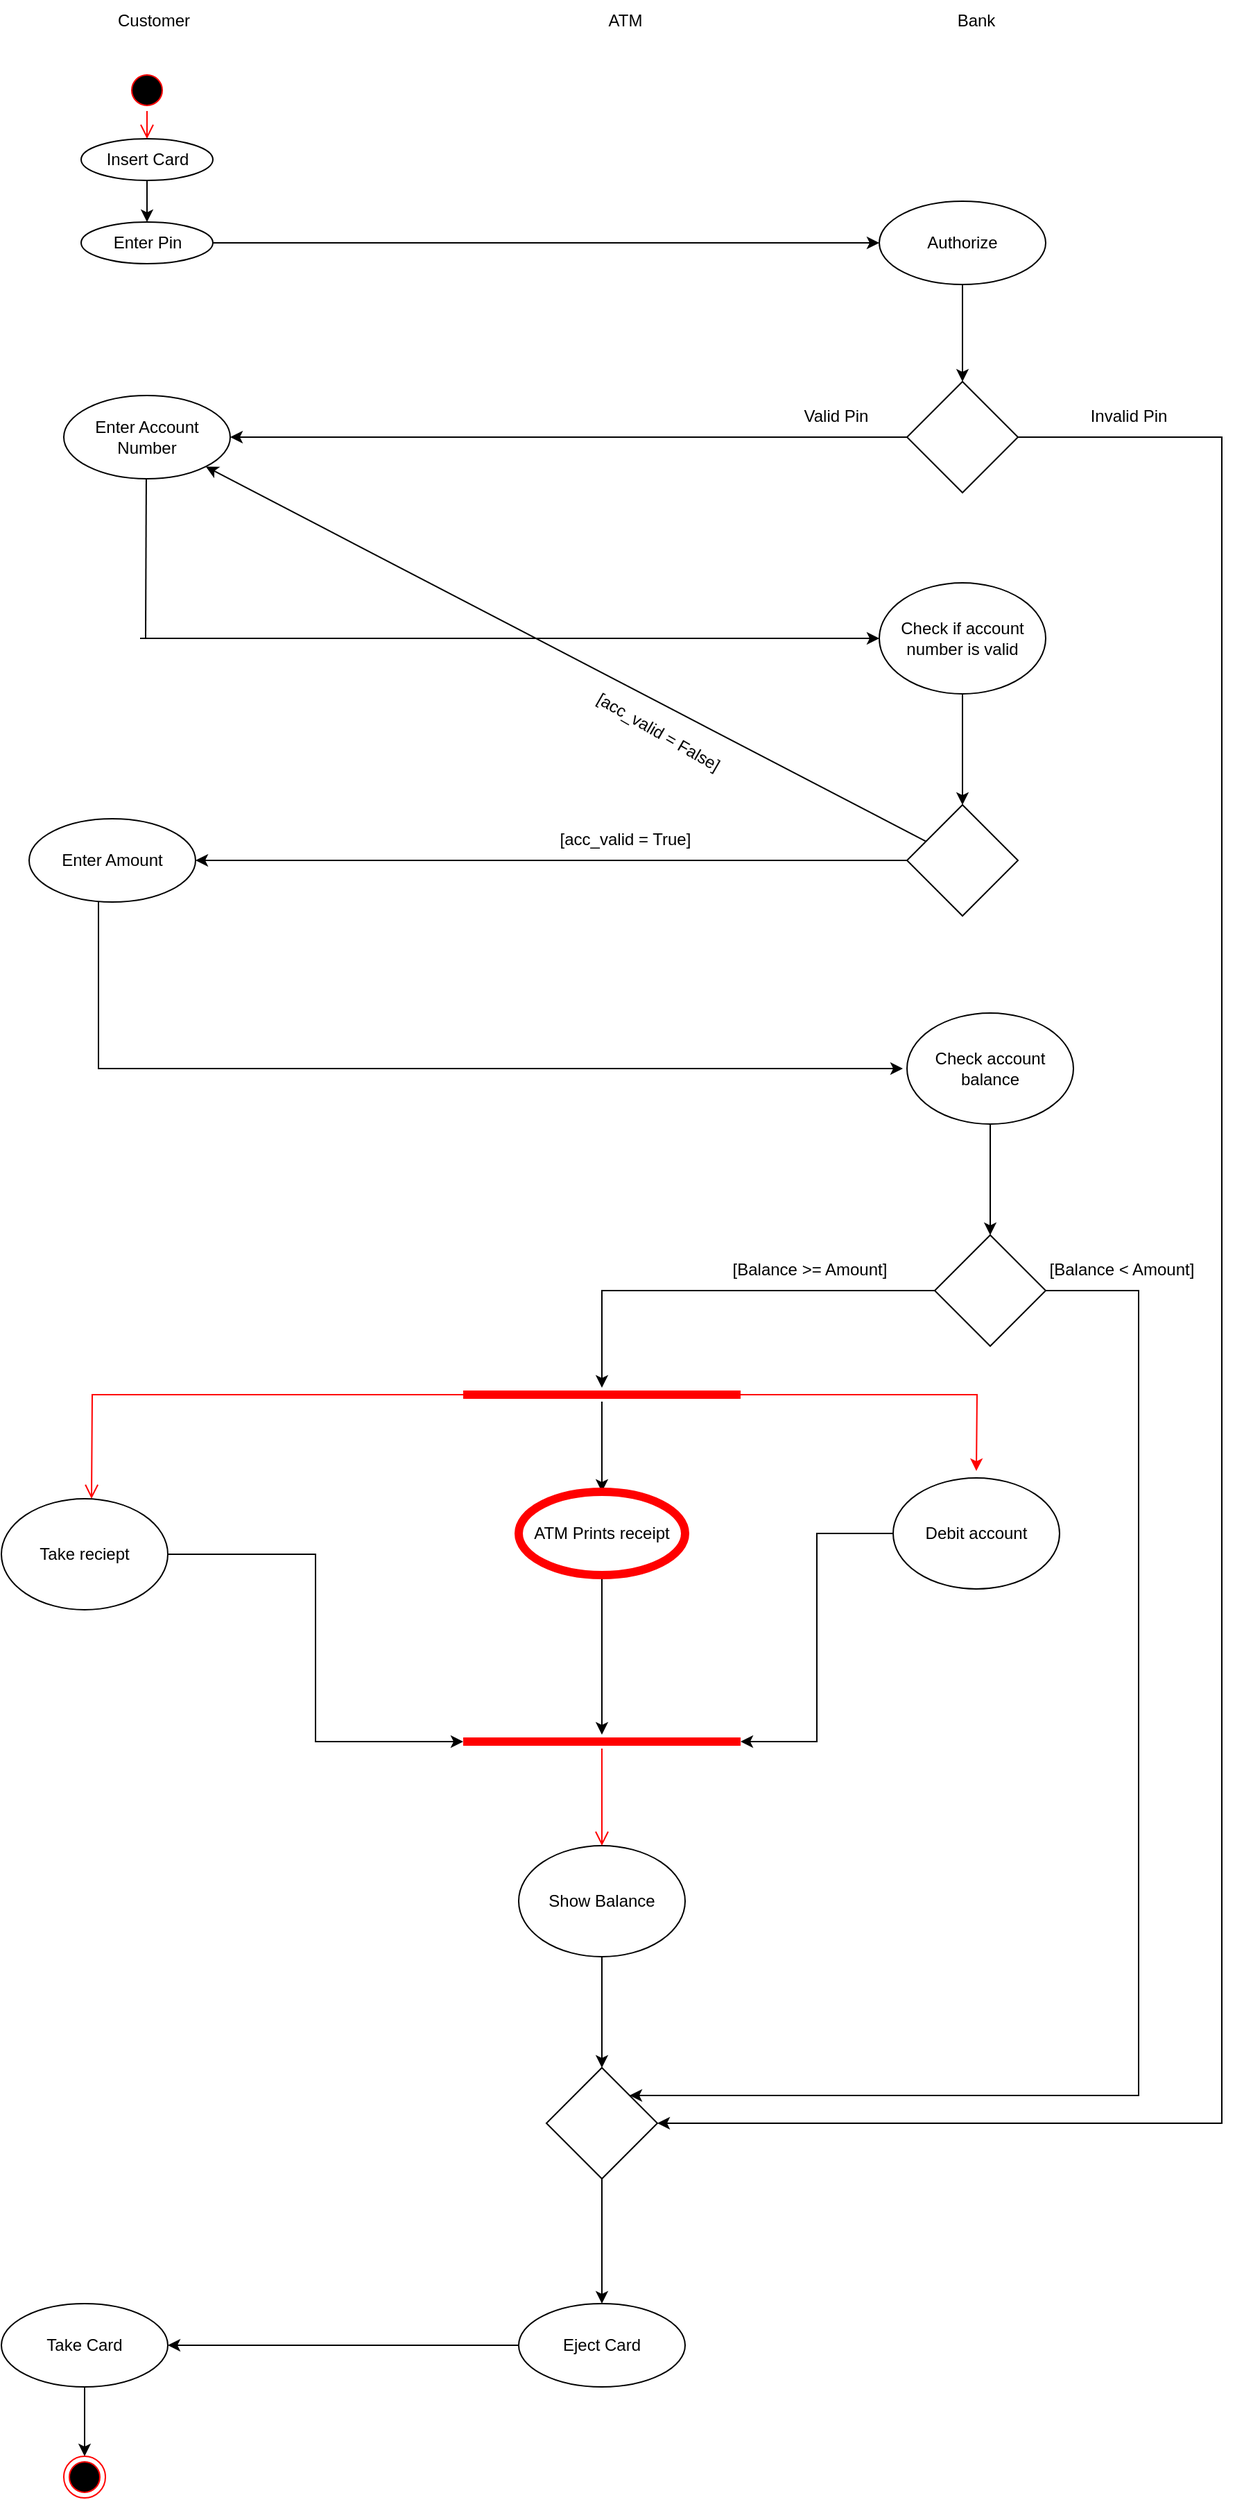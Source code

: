 <mxfile version="17.4.3" type="github"><diagram id="MRGKnUABxxx6D3o7Sqia" name="Page-1"><mxGraphModel dx="2374" dy="634" grid="1" gridSize="10" guides="1" tooltips="1" connect="1" arrows="1" fold="1" page="1" pageScale="1" pageWidth="827" pageHeight="1169" math="0" shadow="0"><root><mxCell id="0"/><mxCell id="1" parent="0"/><mxCell id="iHsVP1BKF0wsOMpZuWjw-1" value="" style="ellipse;html=1;shape=startState;fillColor=#000000;strokeColor=#ff0000;" vertex="1" parent="1"><mxGeometry x="-40" y="190" width="30" height="30" as="geometry"/></mxCell><mxCell id="iHsVP1BKF0wsOMpZuWjw-2" value="" style="edgeStyle=orthogonalEdgeStyle;html=1;verticalAlign=bottom;endArrow=open;endSize=8;strokeColor=#ff0000;rounded=0;" edge="1" source="iHsVP1BKF0wsOMpZuWjw-1" parent="1" target="iHsVP1BKF0wsOMpZuWjw-3"><mxGeometry relative="1" as="geometry"><mxPoint x="-25" y="280" as="targetPoint"/></mxGeometry></mxCell><mxCell id="iHsVP1BKF0wsOMpZuWjw-5" value="" style="edgeStyle=orthogonalEdgeStyle;rounded=0;orthogonalLoop=1;jettySize=auto;html=1;" edge="1" parent="1" source="iHsVP1BKF0wsOMpZuWjw-3" target="iHsVP1BKF0wsOMpZuWjw-4"><mxGeometry relative="1" as="geometry"/></mxCell><mxCell id="iHsVP1BKF0wsOMpZuWjw-3" value="Insert Card" style="ellipse;whiteSpace=wrap;html=1;" vertex="1" parent="1"><mxGeometry x="-72.5" y="240" width="95" height="30" as="geometry"/></mxCell><mxCell id="iHsVP1BKF0wsOMpZuWjw-7" value="" style="edgeStyle=orthogonalEdgeStyle;rounded=0;orthogonalLoop=1;jettySize=auto;html=1;" edge="1" parent="1" source="iHsVP1BKF0wsOMpZuWjw-4" target="iHsVP1BKF0wsOMpZuWjw-6"><mxGeometry relative="1" as="geometry"/></mxCell><mxCell id="iHsVP1BKF0wsOMpZuWjw-4" value="Enter Pin" style="ellipse;whiteSpace=wrap;html=1;" vertex="1" parent="1"><mxGeometry x="-72.5" y="300" width="95" height="30" as="geometry"/></mxCell><mxCell id="iHsVP1BKF0wsOMpZuWjw-9" value="" style="edgeStyle=orthogonalEdgeStyle;rounded=0;orthogonalLoop=1;jettySize=auto;html=1;" edge="1" parent="1" source="iHsVP1BKF0wsOMpZuWjw-6" target="iHsVP1BKF0wsOMpZuWjw-8"><mxGeometry relative="1" as="geometry"/></mxCell><mxCell id="iHsVP1BKF0wsOMpZuWjw-6" value="Authorize" style="ellipse;whiteSpace=wrap;html=1;" vertex="1" parent="1"><mxGeometry x="503" y="285" width="120" height="60" as="geometry"/></mxCell><mxCell id="iHsVP1BKF0wsOMpZuWjw-11" value="" style="edgeStyle=orthogonalEdgeStyle;rounded=0;orthogonalLoop=1;jettySize=auto;html=1;" edge="1" parent="1" source="iHsVP1BKF0wsOMpZuWjw-8" target="iHsVP1BKF0wsOMpZuWjw-10"><mxGeometry relative="1" as="geometry"/></mxCell><mxCell id="iHsVP1BKF0wsOMpZuWjw-54" style="edgeStyle=orthogonalEdgeStyle;rounded=0;orthogonalLoop=1;jettySize=auto;html=1;entryX=1;entryY=0.5;entryDx=0;entryDy=0;" edge="1" parent="1" source="iHsVP1BKF0wsOMpZuWjw-8" target="iHsVP1BKF0wsOMpZuWjw-48"><mxGeometry relative="1" as="geometry"><Array as="points"><mxPoint x="750" y="455"/><mxPoint x="750" y="1670"/></Array></mxGeometry></mxCell><mxCell id="iHsVP1BKF0wsOMpZuWjw-8" value="" style="rhombus;whiteSpace=wrap;html=1;" vertex="1" parent="1"><mxGeometry x="523" y="415" width="80" height="80" as="geometry"/></mxCell><mxCell id="iHsVP1BKF0wsOMpZuWjw-10" value="Enter Account Number" style="ellipse;whiteSpace=wrap;html=1;" vertex="1" parent="1"><mxGeometry x="-85" y="425" width="120" height="60" as="geometry"/></mxCell><mxCell id="iHsVP1BKF0wsOMpZuWjw-12" value="" style="endArrow=none;html=1;rounded=0;" edge="1" parent="1"><mxGeometry width="50" height="50" relative="1" as="geometry"><mxPoint x="-26" y="600" as="sourcePoint"/><mxPoint x="-25.53" y="485" as="targetPoint"/></mxGeometry></mxCell><mxCell id="iHsVP1BKF0wsOMpZuWjw-15" value="Customer" style="text;html=1;strokeColor=none;fillColor=none;align=center;verticalAlign=middle;whiteSpace=wrap;rounded=0;" vertex="1" parent="1"><mxGeometry x="-50" y="140" width="60" height="30" as="geometry"/></mxCell><mxCell id="iHsVP1BKF0wsOMpZuWjw-16" value="ATM" style="text;html=1;strokeColor=none;fillColor=none;align=center;verticalAlign=middle;whiteSpace=wrap;rounded=0;" vertex="1" parent="1"><mxGeometry x="290" y="140" width="60" height="30" as="geometry"/></mxCell><mxCell id="iHsVP1BKF0wsOMpZuWjw-17" value="Bank" style="text;html=1;strokeColor=none;fillColor=none;align=center;verticalAlign=middle;whiteSpace=wrap;rounded=0;" vertex="1" parent="1"><mxGeometry x="543" y="140" width="60" height="30" as="geometry"/></mxCell><mxCell id="iHsVP1BKF0wsOMpZuWjw-21" value="" style="edgeStyle=orthogonalEdgeStyle;rounded=0;orthogonalLoop=1;jettySize=auto;html=1;" edge="1" parent="1" source="iHsVP1BKF0wsOMpZuWjw-18" target="iHsVP1BKF0wsOMpZuWjw-20"><mxGeometry relative="1" as="geometry"/></mxCell><mxCell id="iHsVP1BKF0wsOMpZuWjw-18" value="Check if account number is valid" style="ellipse;whiteSpace=wrap;html=1;" vertex="1" parent="1"><mxGeometry x="503" y="560" width="120" height="80" as="geometry"/></mxCell><mxCell id="iHsVP1BKF0wsOMpZuWjw-19" value="" style="endArrow=classic;html=1;rounded=0;entryX=0;entryY=0.5;entryDx=0;entryDy=0;" edge="1" parent="1" target="iHsVP1BKF0wsOMpZuWjw-18"><mxGeometry width="50" height="50" relative="1" as="geometry"><mxPoint x="-30" y="600" as="sourcePoint"/><mxPoint x="35" y="599.47" as="targetPoint"/></mxGeometry></mxCell><mxCell id="iHsVP1BKF0wsOMpZuWjw-24" value="" style="edgeStyle=orthogonalEdgeStyle;rounded=0;orthogonalLoop=1;jettySize=auto;html=1;" edge="1" parent="1" source="iHsVP1BKF0wsOMpZuWjw-20" target="iHsVP1BKF0wsOMpZuWjw-23"><mxGeometry relative="1" as="geometry"/></mxCell><mxCell id="iHsVP1BKF0wsOMpZuWjw-20" value="" style="rhombus;whiteSpace=wrap;html=1;" vertex="1" parent="1"><mxGeometry x="523" y="720" width="80" height="80" as="geometry"/></mxCell><mxCell id="iHsVP1BKF0wsOMpZuWjw-26" value="" style="edgeStyle=orthogonalEdgeStyle;rounded=0;orthogonalLoop=1;jettySize=auto;html=1;" edge="1" parent="1" source="iHsVP1BKF0wsOMpZuWjw-23"><mxGeometry relative="1" as="geometry"><mxPoint x="520" y="910" as="targetPoint"/><Array as="points"><mxPoint x="-60" y="910"/></Array></mxGeometry></mxCell><mxCell id="iHsVP1BKF0wsOMpZuWjw-23" value="Enter Amount" style="ellipse;whiteSpace=wrap;html=1;" vertex="1" parent="1"><mxGeometry x="-110" y="730" width="120" height="60" as="geometry"/></mxCell><mxCell id="iHsVP1BKF0wsOMpZuWjw-29" value="" style="edgeStyle=orthogonalEdgeStyle;rounded=0;orthogonalLoop=1;jettySize=auto;html=1;" edge="1" parent="1" source="iHsVP1BKF0wsOMpZuWjw-27" target="iHsVP1BKF0wsOMpZuWjw-28"><mxGeometry relative="1" as="geometry"/></mxCell><mxCell id="iHsVP1BKF0wsOMpZuWjw-27" value="Check account balance" style="ellipse;whiteSpace=wrap;html=1;" vertex="1" parent="1"><mxGeometry x="523" y="870" width="120" height="80" as="geometry"/></mxCell><mxCell id="iHsVP1BKF0wsOMpZuWjw-35" style="edgeStyle=orthogonalEdgeStyle;rounded=0;orthogonalLoop=1;jettySize=auto;html=1;" edge="1" parent="1" source="iHsVP1BKF0wsOMpZuWjw-28" target="iHsVP1BKF0wsOMpZuWjw-33"><mxGeometry relative="1" as="geometry"/></mxCell><mxCell id="iHsVP1BKF0wsOMpZuWjw-55" style="edgeStyle=orthogonalEdgeStyle;rounded=0;orthogonalLoop=1;jettySize=auto;html=1;entryX=1;entryY=0;entryDx=0;entryDy=0;" edge="1" parent="1" source="iHsVP1BKF0wsOMpZuWjw-28" target="iHsVP1BKF0wsOMpZuWjw-48"><mxGeometry relative="1" as="geometry"><mxPoint x="620" y="1770" as="targetPoint"/><Array as="points"><mxPoint x="690" y="1070"/><mxPoint x="690" y="1650"/></Array></mxGeometry></mxCell><mxCell id="iHsVP1BKF0wsOMpZuWjw-28" value="" style="rhombus;whiteSpace=wrap;html=1;" vertex="1" parent="1"><mxGeometry x="543" y="1030" width="80" height="80" as="geometry"/></mxCell><mxCell id="iHsVP1BKF0wsOMpZuWjw-36" style="edgeStyle=orthogonalEdgeStyle;rounded=0;orthogonalLoop=1;jettySize=auto;html=1;exitX=1;exitY=0.5;exitDx=0;exitDy=0;exitPerimeter=0;strokeColor=#FF0000;" edge="1" parent="1" source="iHsVP1BKF0wsOMpZuWjw-33"><mxGeometry relative="1" as="geometry"><mxPoint x="573" y="1200" as="targetPoint"/><mxPoint x="413.0" y="1144.941" as="sourcePoint"/></mxGeometry></mxCell><mxCell id="iHsVP1BKF0wsOMpZuWjw-40" value="" style="edgeStyle=orthogonalEdgeStyle;rounded=0;orthogonalLoop=1;jettySize=auto;html=1;" edge="1" parent="1" source="iHsVP1BKF0wsOMpZuWjw-33" target="iHsVP1BKF0wsOMpZuWjw-39"><mxGeometry relative="1" as="geometry"/></mxCell><mxCell id="iHsVP1BKF0wsOMpZuWjw-33" value="" style="shape=line;html=1;strokeWidth=6;strokeColor=#ff0000;" vertex="1" parent="1"><mxGeometry x="203" y="1140" width="200" height="10" as="geometry"/></mxCell><mxCell id="iHsVP1BKF0wsOMpZuWjw-34" value="" style="edgeStyle=orthogonalEdgeStyle;html=1;verticalAlign=bottom;endArrow=open;endSize=8;strokeColor=#ff0000;rounded=0;" edge="1" source="iHsVP1BKF0wsOMpZuWjw-33" parent="1"><mxGeometry relative="1" as="geometry"><mxPoint x="-65" y="1220" as="targetPoint"/></mxGeometry></mxCell><mxCell id="iHsVP1BKF0wsOMpZuWjw-67" style="edgeStyle=orthogonalEdgeStyle;rounded=0;orthogonalLoop=1;jettySize=auto;html=1;entryX=0;entryY=0.5;entryDx=0;entryDy=0;entryPerimeter=0;" edge="1" parent="1" source="iHsVP1BKF0wsOMpZuWjw-37" target="iHsVP1BKF0wsOMpZuWjw-42"><mxGeometry relative="1" as="geometry"/></mxCell><mxCell id="iHsVP1BKF0wsOMpZuWjw-37" value="Take reciept" style="ellipse;whiteSpace=wrap;html=1;" vertex="1" parent="1"><mxGeometry x="-130" y="1220" width="120" height="80" as="geometry"/></mxCell><mxCell id="iHsVP1BKF0wsOMpZuWjw-38" value="" style="endArrow=classic;html=1;rounded=0;entryX=1;entryY=1;entryDx=0;entryDy=0;" edge="1" parent="1" source="iHsVP1BKF0wsOMpZuWjw-20" target="iHsVP1BKF0wsOMpZuWjw-10"><mxGeometry width="50" height="50" relative="1" as="geometry"><mxPoint x="380" y="670" as="sourcePoint"/><mxPoint x="430" y="620" as="targetPoint"/></mxGeometry></mxCell><mxCell id="iHsVP1BKF0wsOMpZuWjw-45" style="edgeStyle=orthogonalEdgeStyle;rounded=0;orthogonalLoop=1;jettySize=auto;html=1;" edge="1" parent="1" source="iHsVP1BKF0wsOMpZuWjw-39" target="iHsVP1BKF0wsOMpZuWjw-42"><mxGeometry relative="1" as="geometry"/></mxCell><mxCell id="iHsVP1BKF0wsOMpZuWjw-39" value="ATM Prints receipt" style="ellipse;whiteSpace=wrap;html=1;strokeColor=#ff0000;strokeWidth=6;" vertex="1" parent="1"><mxGeometry x="243" y="1215" width="120" height="60" as="geometry"/></mxCell><mxCell id="iHsVP1BKF0wsOMpZuWjw-68" style="edgeStyle=orthogonalEdgeStyle;rounded=0;orthogonalLoop=1;jettySize=auto;html=1;entryX=1;entryY=0.5;entryDx=0;entryDy=0;entryPerimeter=0;" edge="1" parent="1" source="iHsVP1BKF0wsOMpZuWjw-41" target="iHsVP1BKF0wsOMpZuWjw-42"><mxGeometry relative="1" as="geometry"/></mxCell><mxCell id="iHsVP1BKF0wsOMpZuWjw-41" value="Debit account" style="ellipse;whiteSpace=wrap;html=1;" vertex="1" parent="1"><mxGeometry x="513" y="1205" width="120" height="80" as="geometry"/></mxCell><mxCell id="iHsVP1BKF0wsOMpZuWjw-42" value="" style="shape=line;html=1;strokeWidth=6;strokeColor=#ff0000;" vertex="1" parent="1"><mxGeometry x="203" y="1390" width="200" height="10" as="geometry"/></mxCell><mxCell id="iHsVP1BKF0wsOMpZuWjw-43" value="" style="edgeStyle=orthogonalEdgeStyle;html=1;verticalAlign=bottom;endArrow=open;endSize=8;strokeColor=#ff0000;rounded=0;" edge="1" source="iHsVP1BKF0wsOMpZuWjw-42" parent="1"><mxGeometry relative="1" as="geometry"><mxPoint x="303" y="1470" as="targetPoint"/></mxGeometry></mxCell><mxCell id="iHsVP1BKF0wsOMpZuWjw-49" value="" style="edgeStyle=orthogonalEdgeStyle;rounded=0;orthogonalLoop=1;jettySize=auto;html=1;" edge="1" parent="1" source="iHsVP1BKF0wsOMpZuWjw-47" target="iHsVP1BKF0wsOMpZuWjw-48"><mxGeometry relative="1" as="geometry"/></mxCell><mxCell id="iHsVP1BKF0wsOMpZuWjw-47" value="Show Balance" style="ellipse;whiteSpace=wrap;html=1;" vertex="1" parent="1"><mxGeometry x="243" y="1470" width="120" height="80" as="geometry"/></mxCell><mxCell id="iHsVP1BKF0wsOMpZuWjw-51" value="" style="edgeStyle=orthogonalEdgeStyle;rounded=0;orthogonalLoop=1;jettySize=auto;html=1;" edge="1" parent="1" source="iHsVP1BKF0wsOMpZuWjw-48" target="iHsVP1BKF0wsOMpZuWjw-50"><mxGeometry relative="1" as="geometry"/></mxCell><mxCell id="iHsVP1BKF0wsOMpZuWjw-48" value="" style="rhombus;whiteSpace=wrap;html=1;" vertex="1" parent="1"><mxGeometry x="263" y="1630" width="80" height="80" as="geometry"/></mxCell><mxCell id="iHsVP1BKF0wsOMpZuWjw-53" value="" style="edgeStyle=orthogonalEdgeStyle;rounded=0;orthogonalLoop=1;jettySize=auto;html=1;" edge="1" parent="1" source="iHsVP1BKF0wsOMpZuWjw-50" target="iHsVP1BKF0wsOMpZuWjw-52"><mxGeometry relative="1" as="geometry"/></mxCell><mxCell id="iHsVP1BKF0wsOMpZuWjw-50" value="Eject Card" style="ellipse;whiteSpace=wrap;html=1;" vertex="1" parent="1"><mxGeometry x="243" y="1800" width="120" height="60" as="geometry"/></mxCell><mxCell id="iHsVP1BKF0wsOMpZuWjw-57" value="" style="edgeStyle=orthogonalEdgeStyle;rounded=0;orthogonalLoop=1;jettySize=auto;html=1;" edge="1" parent="1" source="iHsVP1BKF0wsOMpZuWjw-52" target="iHsVP1BKF0wsOMpZuWjw-56"><mxGeometry relative="1" as="geometry"/></mxCell><mxCell id="iHsVP1BKF0wsOMpZuWjw-52" value="Take Card" style="ellipse;whiteSpace=wrap;html=1;" vertex="1" parent="1"><mxGeometry x="-130" y="1800" width="120" height="60" as="geometry"/></mxCell><mxCell id="iHsVP1BKF0wsOMpZuWjw-56" value="" style="ellipse;html=1;shape=endState;fillColor=#000000;strokeColor=#ff0000;" vertex="1" parent="1"><mxGeometry x="-85" y="1910" width="30" height="30" as="geometry"/></mxCell><mxCell id="iHsVP1BKF0wsOMpZuWjw-58" value="[acc_valid = True]" style="text;html=1;strokeColor=none;fillColor=none;align=center;verticalAlign=middle;whiteSpace=wrap;rounded=0;" vertex="1" parent="1"><mxGeometry x="270" y="730" width="100" height="30" as="geometry"/></mxCell><mxCell id="iHsVP1BKF0wsOMpZuWjw-59" value="[acc_valid = False]" style="text;html=1;strokeColor=none;fillColor=none;align=center;verticalAlign=middle;whiteSpace=wrap;rounded=0;rotation=30;" vertex="1" parent="1"><mxGeometry x="289.33" y="652.5" width="110" height="30" as="geometry"/></mxCell><mxCell id="iHsVP1BKF0wsOMpZuWjw-60" value="[Balance &amp;gt;= Amount]" style="text;html=1;strokeColor=none;fillColor=none;align=center;verticalAlign=middle;whiteSpace=wrap;rounded=0;" vertex="1" parent="1"><mxGeometry x="393" y="1040" width="120" height="30" as="geometry"/></mxCell><mxCell id="iHsVP1BKF0wsOMpZuWjw-61" value="[Balance &amp;lt; Amount]" style="text;html=1;strokeColor=none;fillColor=none;align=center;verticalAlign=middle;whiteSpace=wrap;rounded=0;" vertex="1" parent="1"><mxGeometry x="623" y="1050" width="110" height="10" as="geometry"/></mxCell><mxCell id="iHsVP1BKF0wsOMpZuWjw-65" value="Valid Pin" style="text;html=1;strokeColor=none;fillColor=none;align=center;verticalAlign=middle;whiteSpace=wrap;rounded=0;" vertex="1" parent="1"><mxGeometry x="442.33" y="425" width="60" height="30" as="geometry"/></mxCell><mxCell id="iHsVP1BKF0wsOMpZuWjw-66" value="Invalid Pin" style="text;html=1;strokeColor=none;fillColor=none;align=center;verticalAlign=middle;whiteSpace=wrap;rounded=0;" vertex="1" parent="1"><mxGeometry x="653" y="425" width="60" height="30" as="geometry"/></mxCell></root></mxGraphModel></diagram></mxfile>